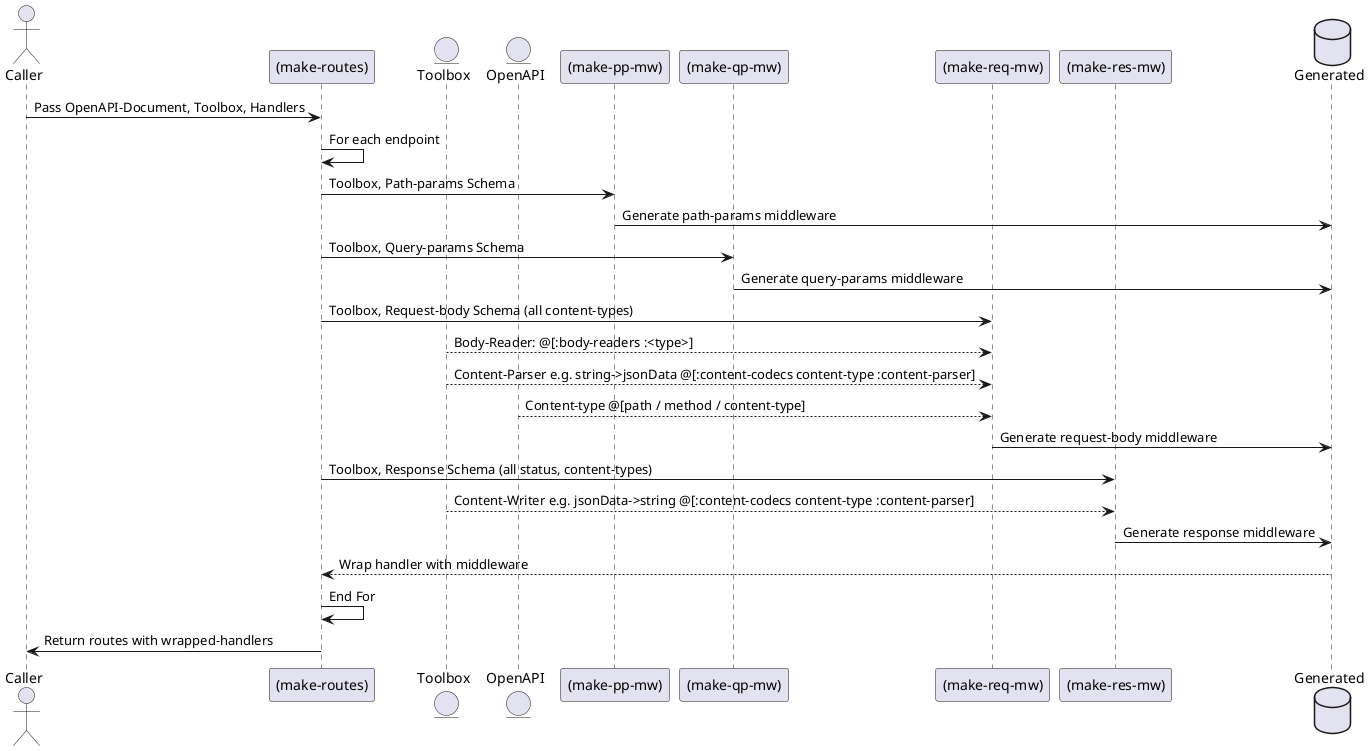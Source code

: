 @startuml
' Steps to make a generated handler
!define Mono(x) <font:"Courier New">x</font>
actor Caller
participant "(make-routes)"
entity Toolbox
entity OpenAPI
participant "(make-pp-mw)"
participant "(make-qp-mw)"
participant "(make-req-mw)"
participant "(make-res-mw)"
database Generated
Caller -> "(make-routes)": Pass OpenAPI-Document, Toolbox, Handlers
"(make-routes)" -> "(make-routes)": For each endpoint

"(make-routes)" -> "(make-pp-mw)": Toolbox, Path-params Schema
"(make-pp-mw)" -> Generated: Generate path-params middleware

"(make-routes)" -> "(make-qp-mw)": Toolbox, Query-params Schema
"(make-qp-mw)" -> Generated: Generate query-params middleware

"(make-routes)" -> "(make-req-mw)": Toolbox, Request-body Schema (all content-types)
"(make-req-mw)" <-- Toolbox: Body-Reader: Mono(@[:body-readers :<type>])
"(make-req-mw)" <-- Toolbox: Content-Parser e.g. string->jsonData Mono(@[:content-codecs content-type :content-parser])
"(make-req-mw)" <-- OpenAPI: Content-type Mono(@[path / method / content-type])
"(make-req-mw)" -> Generated: Generate request-body middleware

"(make-routes)" -> "(make-res-mw)": Toolbox, Response Schema (all status, content-types)
"(make-res-mw)" <-- Toolbox: Content-Writer e.g. jsonData->string Mono(@[:content-codecs content-type :content-parser])
"(make-res-mw)" -> Generated: Generate response middleware

"(make-routes)" <-- Generated: Wrap handler with middleware
"(make-routes)" -> "(make-routes)": End For
"(make-routes)" -> Caller: Return routes with wrapped-handlers
@enduml
